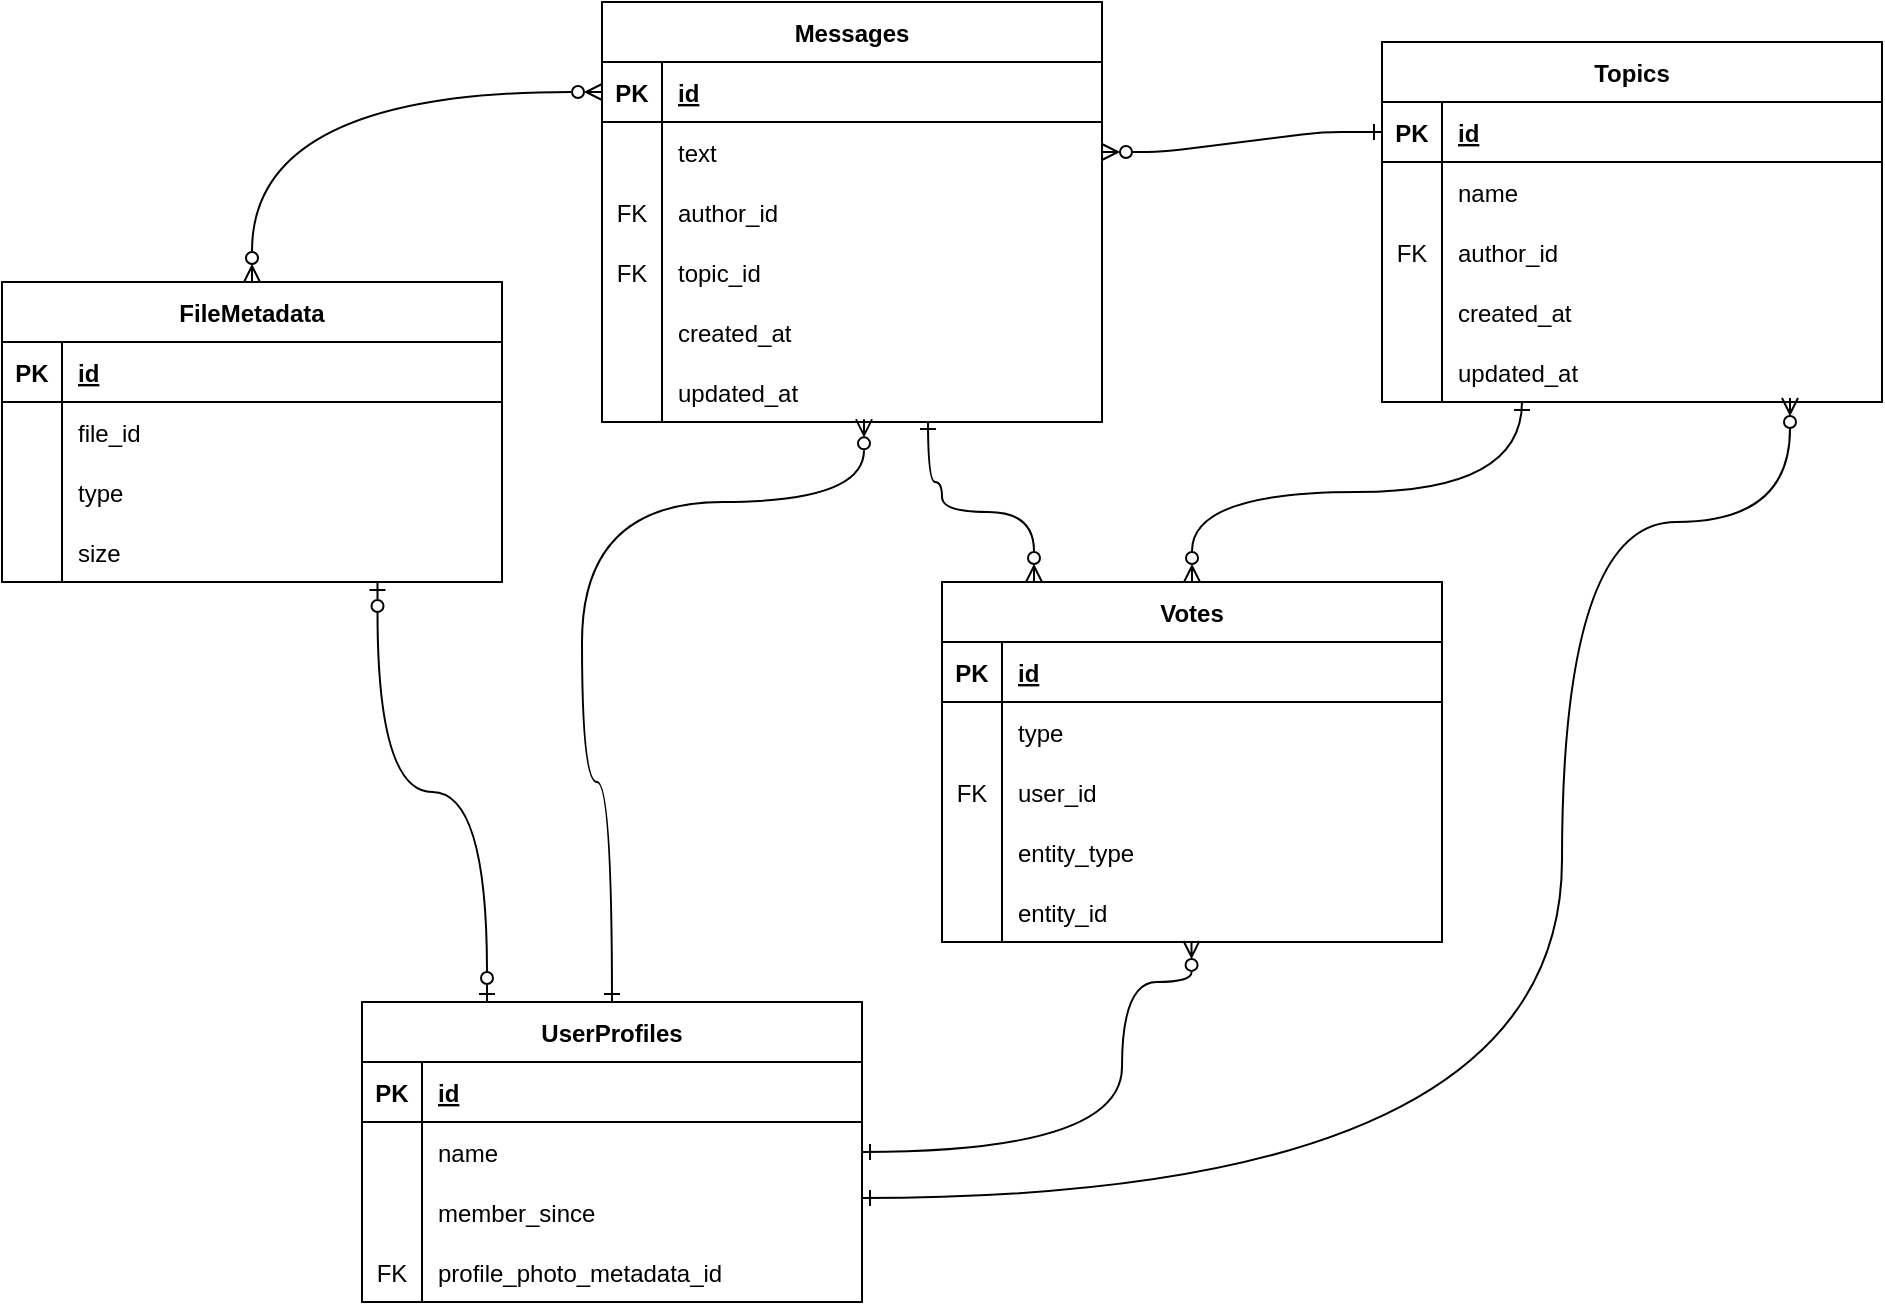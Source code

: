<mxfile version="24.7.12">
  <diagram id="R2lEEEUBdFMjLlhIrx00" name="Page-1">
    <mxGraphModel dx="1728" dy="915" grid="1" gridSize="10" guides="1" tooltips="1" connect="1" arrows="1" fold="1" page="1" pageScale="1" pageWidth="3300" pageHeight="4681" math="0" shadow="0" extFonts="Permanent Marker^https://fonts.googleapis.com/css?family=Permanent+Marker">
      <root>
        <mxCell id="0" />
        <mxCell id="1" parent="0" />
        <mxCell id="C-vyLk0tnHw3VtMMgP7b-2" value="Topics" style="shape=table;startSize=30;container=1;collapsible=1;childLayout=tableLayout;fixedRows=1;rowLines=0;fontStyle=1;align=center;resizeLast=1;" parent="1" vertex="1">
          <mxGeometry x="1250" y="390" width="250" height="180" as="geometry" />
        </mxCell>
        <mxCell id="C-vyLk0tnHw3VtMMgP7b-3" value="" style="shape=partialRectangle;collapsible=0;dropTarget=0;pointerEvents=0;fillColor=none;points=[[0,0.5],[1,0.5]];portConstraint=eastwest;top=0;left=0;right=0;bottom=1;" parent="C-vyLk0tnHw3VtMMgP7b-2" vertex="1">
          <mxGeometry y="30" width="250" height="30" as="geometry" />
        </mxCell>
        <mxCell id="C-vyLk0tnHw3VtMMgP7b-4" value="PK" style="shape=partialRectangle;overflow=hidden;connectable=0;fillColor=none;top=0;left=0;bottom=0;right=0;fontStyle=1;" parent="C-vyLk0tnHw3VtMMgP7b-3" vertex="1">
          <mxGeometry width="30" height="30" as="geometry">
            <mxRectangle width="30" height="30" as="alternateBounds" />
          </mxGeometry>
        </mxCell>
        <mxCell id="C-vyLk0tnHw3VtMMgP7b-5" value="id" style="shape=partialRectangle;overflow=hidden;connectable=0;fillColor=none;top=0;left=0;bottom=0;right=0;align=left;spacingLeft=6;fontStyle=5;" parent="C-vyLk0tnHw3VtMMgP7b-3" vertex="1">
          <mxGeometry x="30" width="220" height="30" as="geometry">
            <mxRectangle width="220" height="30" as="alternateBounds" />
          </mxGeometry>
        </mxCell>
        <mxCell id="C-vyLk0tnHw3VtMMgP7b-6" value="" style="shape=partialRectangle;collapsible=0;dropTarget=0;pointerEvents=0;fillColor=none;points=[[0,0.5],[1,0.5]];portConstraint=eastwest;top=0;left=0;right=0;bottom=0;" parent="C-vyLk0tnHw3VtMMgP7b-2" vertex="1">
          <mxGeometry y="60" width="250" height="30" as="geometry" />
        </mxCell>
        <mxCell id="C-vyLk0tnHw3VtMMgP7b-7" value="" style="shape=partialRectangle;overflow=hidden;connectable=0;fillColor=none;top=0;left=0;bottom=0;right=0;" parent="C-vyLk0tnHw3VtMMgP7b-6" vertex="1">
          <mxGeometry width="30" height="30" as="geometry">
            <mxRectangle width="30" height="30" as="alternateBounds" />
          </mxGeometry>
        </mxCell>
        <mxCell id="C-vyLk0tnHw3VtMMgP7b-8" value="name" style="shape=partialRectangle;overflow=hidden;connectable=0;fillColor=none;top=0;left=0;bottom=0;right=0;align=left;spacingLeft=6;" parent="C-vyLk0tnHw3VtMMgP7b-6" vertex="1">
          <mxGeometry x="30" width="220" height="30" as="geometry">
            <mxRectangle width="220" height="30" as="alternateBounds" />
          </mxGeometry>
        </mxCell>
        <mxCell id="-HFd7ye4Xrsbe5nb8Q9w-67" style="shape=partialRectangle;collapsible=0;dropTarget=0;pointerEvents=0;fillColor=none;points=[[0,0.5],[1,0.5]];portConstraint=eastwest;top=0;left=0;right=0;bottom=0;" parent="C-vyLk0tnHw3VtMMgP7b-2" vertex="1">
          <mxGeometry y="90" width="250" height="30" as="geometry" />
        </mxCell>
        <mxCell id="-HFd7ye4Xrsbe5nb8Q9w-68" value="FK" style="shape=partialRectangle;overflow=hidden;connectable=0;fillColor=none;top=0;left=0;bottom=0;right=0;" parent="-HFd7ye4Xrsbe5nb8Q9w-67" vertex="1">
          <mxGeometry width="30" height="30" as="geometry">
            <mxRectangle width="30" height="30" as="alternateBounds" />
          </mxGeometry>
        </mxCell>
        <mxCell id="-HFd7ye4Xrsbe5nb8Q9w-69" value="author_id" style="shape=partialRectangle;overflow=hidden;connectable=0;fillColor=none;top=0;left=0;bottom=0;right=0;align=left;spacingLeft=6;" parent="-HFd7ye4Xrsbe5nb8Q9w-67" vertex="1">
          <mxGeometry x="30" width="220" height="30" as="geometry">
            <mxRectangle width="220" height="30" as="alternateBounds" />
          </mxGeometry>
        </mxCell>
        <mxCell id="-HFd7ye4Xrsbe5nb8Q9w-70" style="shape=partialRectangle;collapsible=0;dropTarget=0;pointerEvents=0;fillColor=none;points=[[0,0.5],[1,0.5]];portConstraint=eastwest;top=0;left=0;right=0;bottom=0;" parent="C-vyLk0tnHw3VtMMgP7b-2" vertex="1">
          <mxGeometry y="120" width="250" height="30" as="geometry" />
        </mxCell>
        <mxCell id="-HFd7ye4Xrsbe5nb8Q9w-71" style="shape=partialRectangle;overflow=hidden;connectable=0;fillColor=none;top=0;left=0;bottom=0;right=0;" parent="-HFd7ye4Xrsbe5nb8Q9w-70" vertex="1">
          <mxGeometry width="30" height="30" as="geometry">
            <mxRectangle width="30" height="30" as="alternateBounds" />
          </mxGeometry>
        </mxCell>
        <mxCell id="-HFd7ye4Xrsbe5nb8Q9w-72" value="created_at" style="shape=partialRectangle;overflow=hidden;connectable=0;fillColor=none;top=0;left=0;bottom=0;right=0;align=left;spacingLeft=6;" parent="-HFd7ye4Xrsbe5nb8Q9w-70" vertex="1">
          <mxGeometry x="30" width="220" height="30" as="geometry">
            <mxRectangle width="220" height="30" as="alternateBounds" />
          </mxGeometry>
        </mxCell>
        <mxCell id="2AGEGQUQndmkBpZUd6RG-7" style="shape=partialRectangle;collapsible=0;dropTarget=0;pointerEvents=0;fillColor=none;points=[[0,0.5],[1,0.5]];portConstraint=eastwest;top=0;left=0;right=0;bottom=0;" vertex="1" parent="C-vyLk0tnHw3VtMMgP7b-2">
          <mxGeometry y="150" width="250" height="30" as="geometry" />
        </mxCell>
        <mxCell id="2AGEGQUQndmkBpZUd6RG-8" style="shape=partialRectangle;overflow=hidden;connectable=0;fillColor=none;top=0;left=0;bottom=0;right=0;" vertex="1" parent="2AGEGQUQndmkBpZUd6RG-7">
          <mxGeometry width="30" height="30" as="geometry">
            <mxRectangle width="30" height="30" as="alternateBounds" />
          </mxGeometry>
        </mxCell>
        <mxCell id="2AGEGQUQndmkBpZUd6RG-9" value="updated_at" style="shape=partialRectangle;overflow=hidden;connectable=0;fillColor=none;top=0;left=0;bottom=0;right=0;align=left;spacingLeft=6;" vertex="1" parent="2AGEGQUQndmkBpZUd6RG-7">
          <mxGeometry x="30" width="220" height="30" as="geometry">
            <mxRectangle width="220" height="30" as="alternateBounds" />
          </mxGeometry>
        </mxCell>
        <mxCell id="C-vyLk0tnHw3VtMMgP7b-13" value="Messages" style="shape=table;startSize=30;container=1;collapsible=1;childLayout=tableLayout;fixedRows=1;rowLines=0;fontStyle=1;align=center;resizeLast=1;" parent="1" vertex="1">
          <mxGeometry x="860" y="370" width="250" height="210" as="geometry" />
        </mxCell>
        <mxCell id="C-vyLk0tnHw3VtMMgP7b-14" value="" style="shape=partialRectangle;collapsible=0;dropTarget=0;pointerEvents=0;fillColor=none;points=[[0,0.5],[1,0.5]];portConstraint=eastwest;top=0;left=0;right=0;bottom=1;" parent="C-vyLk0tnHw3VtMMgP7b-13" vertex="1">
          <mxGeometry y="30" width="250" height="30" as="geometry" />
        </mxCell>
        <mxCell id="C-vyLk0tnHw3VtMMgP7b-15" value="PK" style="shape=partialRectangle;overflow=hidden;connectable=0;fillColor=none;top=0;left=0;bottom=0;right=0;fontStyle=1;" parent="C-vyLk0tnHw3VtMMgP7b-14" vertex="1">
          <mxGeometry width="30" height="30" as="geometry">
            <mxRectangle width="30" height="30" as="alternateBounds" />
          </mxGeometry>
        </mxCell>
        <mxCell id="C-vyLk0tnHw3VtMMgP7b-16" value="id" style="shape=partialRectangle;overflow=hidden;connectable=0;fillColor=none;top=0;left=0;bottom=0;right=0;align=left;spacingLeft=6;fontStyle=5;" parent="C-vyLk0tnHw3VtMMgP7b-14" vertex="1">
          <mxGeometry x="30" width="220" height="30" as="geometry">
            <mxRectangle width="220" height="30" as="alternateBounds" />
          </mxGeometry>
        </mxCell>
        <mxCell id="C-vyLk0tnHw3VtMMgP7b-17" value="" style="shape=partialRectangle;collapsible=0;dropTarget=0;pointerEvents=0;fillColor=none;points=[[0,0.5],[1,0.5]];portConstraint=eastwest;top=0;left=0;right=0;bottom=0;" parent="C-vyLk0tnHw3VtMMgP7b-13" vertex="1">
          <mxGeometry y="60" width="250" height="30" as="geometry" />
        </mxCell>
        <mxCell id="C-vyLk0tnHw3VtMMgP7b-18" value="" style="shape=partialRectangle;overflow=hidden;connectable=0;fillColor=none;top=0;left=0;bottom=0;right=0;" parent="C-vyLk0tnHw3VtMMgP7b-17" vertex="1">
          <mxGeometry width="30" height="30" as="geometry">
            <mxRectangle width="30" height="30" as="alternateBounds" />
          </mxGeometry>
        </mxCell>
        <mxCell id="C-vyLk0tnHw3VtMMgP7b-19" value="text" style="shape=partialRectangle;overflow=hidden;connectable=0;fillColor=none;top=0;left=0;bottom=0;right=0;align=left;spacingLeft=6;" parent="C-vyLk0tnHw3VtMMgP7b-17" vertex="1">
          <mxGeometry x="30" width="220" height="30" as="geometry">
            <mxRectangle width="220" height="30" as="alternateBounds" />
          </mxGeometry>
        </mxCell>
        <mxCell id="-HFd7ye4Xrsbe5nb8Q9w-61" style="shape=partialRectangle;collapsible=0;dropTarget=0;pointerEvents=0;fillColor=none;points=[[0,0.5],[1,0.5]];portConstraint=eastwest;top=0;left=0;right=0;bottom=0;" parent="C-vyLk0tnHw3VtMMgP7b-13" vertex="1">
          <mxGeometry y="90" width="250" height="30" as="geometry" />
        </mxCell>
        <mxCell id="-HFd7ye4Xrsbe5nb8Q9w-62" value="FK" style="shape=partialRectangle;overflow=hidden;connectable=0;fillColor=none;top=0;left=0;bottom=0;right=0;" parent="-HFd7ye4Xrsbe5nb8Q9w-61" vertex="1">
          <mxGeometry width="30" height="30" as="geometry">
            <mxRectangle width="30" height="30" as="alternateBounds" />
          </mxGeometry>
        </mxCell>
        <mxCell id="-HFd7ye4Xrsbe5nb8Q9w-63" value="author_id" style="shape=partialRectangle;overflow=hidden;connectable=0;fillColor=none;top=0;left=0;bottom=0;right=0;align=left;spacingLeft=6;" parent="-HFd7ye4Xrsbe5nb8Q9w-61" vertex="1">
          <mxGeometry x="30" width="220" height="30" as="geometry">
            <mxRectangle width="220" height="30" as="alternateBounds" />
          </mxGeometry>
        </mxCell>
        <mxCell id="-HFd7ye4Xrsbe5nb8Q9w-64" style="shape=partialRectangle;collapsible=0;dropTarget=0;pointerEvents=0;fillColor=none;points=[[0,0.5],[1,0.5]];portConstraint=eastwest;top=0;left=0;right=0;bottom=0;" parent="C-vyLk0tnHw3VtMMgP7b-13" vertex="1">
          <mxGeometry y="120" width="250" height="30" as="geometry" />
        </mxCell>
        <mxCell id="-HFd7ye4Xrsbe5nb8Q9w-65" value="FK" style="shape=partialRectangle;overflow=hidden;connectable=0;fillColor=none;top=0;left=0;bottom=0;right=0;" parent="-HFd7ye4Xrsbe5nb8Q9w-64" vertex="1">
          <mxGeometry width="30" height="30" as="geometry">
            <mxRectangle width="30" height="30" as="alternateBounds" />
          </mxGeometry>
        </mxCell>
        <mxCell id="-HFd7ye4Xrsbe5nb8Q9w-66" value="topic_id" style="shape=partialRectangle;overflow=hidden;connectable=0;fillColor=none;top=0;left=0;bottom=0;right=0;align=left;spacingLeft=6;" parent="-HFd7ye4Xrsbe5nb8Q9w-64" vertex="1">
          <mxGeometry x="30" width="220" height="30" as="geometry">
            <mxRectangle width="220" height="30" as="alternateBounds" />
          </mxGeometry>
        </mxCell>
        <mxCell id="2AGEGQUQndmkBpZUd6RG-4" style="shape=partialRectangle;collapsible=0;dropTarget=0;pointerEvents=0;fillColor=none;points=[[0,0.5],[1,0.5]];portConstraint=eastwest;top=0;left=0;right=0;bottom=0;" vertex="1" parent="C-vyLk0tnHw3VtMMgP7b-13">
          <mxGeometry y="150" width="250" height="30" as="geometry" />
        </mxCell>
        <mxCell id="2AGEGQUQndmkBpZUd6RG-5" style="shape=partialRectangle;overflow=hidden;connectable=0;fillColor=none;top=0;left=0;bottom=0;right=0;" vertex="1" parent="2AGEGQUQndmkBpZUd6RG-4">
          <mxGeometry width="30" height="30" as="geometry">
            <mxRectangle width="30" height="30" as="alternateBounds" />
          </mxGeometry>
        </mxCell>
        <mxCell id="2AGEGQUQndmkBpZUd6RG-6" value="created_at" style="shape=partialRectangle;overflow=hidden;connectable=0;fillColor=none;top=0;left=0;bottom=0;right=0;align=left;spacingLeft=6;" vertex="1" parent="2AGEGQUQndmkBpZUd6RG-4">
          <mxGeometry x="30" width="220" height="30" as="geometry">
            <mxRectangle width="220" height="30" as="alternateBounds" />
          </mxGeometry>
        </mxCell>
        <mxCell id="2AGEGQUQndmkBpZUd6RG-1" style="shape=partialRectangle;collapsible=0;dropTarget=0;pointerEvents=0;fillColor=none;points=[[0,0.5],[1,0.5]];portConstraint=eastwest;top=0;left=0;right=0;bottom=0;" vertex="1" parent="C-vyLk0tnHw3VtMMgP7b-13">
          <mxGeometry y="180" width="250" height="30" as="geometry" />
        </mxCell>
        <mxCell id="2AGEGQUQndmkBpZUd6RG-2" style="shape=partialRectangle;overflow=hidden;connectable=0;fillColor=none;top=0;left=0;bottom=0;right=0;" vertex="1" parent="2AGEGQUQndmkBpZUd6RG-1">
          <mxGeometry width="30" height="30" as="geometry">
            <mxRectangle width="30" height="30" as="alternateBounds" />
          </mxGeometry>
        </mxCell>
        <mxCell id="2AGEGQUQndmkBpZUd6RG-3" value="updated_at" style="shape=partialRectangle;overflow=hidden;connectable=0;fillColor=none;top=0;left=0;bottom=0;right=0;align=left;spacingLeft=6;" vertex="1" parent="2AGEGQUQndmkBpZUd6RG-1">
          <mxGeometry x="30" width="220" height="30" as="geometry">
            <mxRectangle width="220" height="30" as="alternateBounds" />
          </mxGeometry>
        </mxCell>
        <mxCell id="C-vyLk0tnHw3VtMMgP7b-12" value="" style="edgeStyle=entityRelationEdgeStyle;endArrow=ERone;startArrow=ERzeroToMany;endFill=0;startFill=0;" parent="1" source="C-vyLk0tnHw3VtMMgP7b-17" target="C-vyLk0tnHw3VtMMgP7b-3" edge="1">
          <mxGeometry width="100" height="100" relative="1" as="geometry">
            <mxPoint x="890" y="340" as="sourcePoint" />
            <mxPoint x="830" y="315" as="targetPoint" />
          </mxGeometry>
        </mxCell>
        <mxCell id="-HFd7ye4Xrsbe5nb8Q9w-12" value="FileMetadata" style="shape=table;startSize=30;container=1;collapsible=1;childLayout=tableLayout;fixedRows=1;rowLines=0;fontStyle=1;align=center;resizeLast=1;" parent="1" vertex="1">
          <mxGeometry x="560" y="510" width="250" height="150" as="geometry" />
        </mxCell>
        <mxCell id="-HFd7ye4Xrsbe5nb8Q9w-13" value="" style="shape=partialRectangle;collapsible=0;dropTarget=0;pointerEvents=0;fillColor=none;points=[[0,0.5],[1,0.5]];portConstraint=eastwest;top=0;left=0;right=0;bottom=1;" parent="-HFd7ye4Xrsbe5nb8Q9w-12" vertex="1">
          <mxGeometry y="30" width="250" height="30" as="geometry" />
        </mxCell>
        <mxCell id="-HFd7ye4Xrsbe5nb8Q9w-14" value="PK" style="shape=partialRectangle;overflow=hidden;connectable=0;fillColor=none;top=0;left=0;bottom=0;right=0;fontStyle=1;" parent="-HFd7ye4Xrsbe5nb8Q9w-13" vertex="1">
          <mxGeometry width="30" height="30" as="geometry">
            <mxRectangle width="30" height="30" as="alternateBounds" />
          </mxGeometry>
        </mxCell>
        <mxCell id="-HFd7ye4Xrsbe5nb8Q9w-15" value="id" style="shape=partialRectangle;overflow=hidden;connectable=0;fillColor=none;top=0;left=0;bottom=0;right=0;align=left;spacingLeft=6;fontStyle=5;" parent="-HFd7ye4Xrsbe5nb8Q9w-13" vertex="1">
          <mxGeometry x="30" width="220" height="30" as="geometry">
            <mxRectangle width="220" height="30" as="alternateBounds" />
          </mxGeometry>
        </mxCell>
        <mxCell id="-HFd7ye4Xrsbe5nb8Q9w-16" value="" style="shape=partialRectangle;collapsible=0;dropTarget=0;pointerEvents=0;fillColor=none;points=[[0,0.5],[1,0.5]];portConstraint=eastwest;top=0;left=0;right=0;bottom=0;" parent="-HFd7ye4Xrsbe5nb8Q9w-12" vertex="1">
          <mxGeometry y="60" width="250" height="30" as="geometry" />
        </mxCell>
        <mxCell id="-HFd7ye4Xrsbe5nb8Q9w-17" value="" style="shape=partialRectangle;overflow=hidden;connectable=0;fillColor=none;top=0;left=0;bottom=0;right=0;" parent="-HFd7ye4Xrsbe5nb8Q9w-16" vertex="1">
          <mxGeometry width="30" height="30" as="geometry">
            <mxRectangle width="30" height="30" as="alternateBounds" />
          </mxGeometry>
        </mxCell>
        <mxCell id="-HFd7ye4Xrsbe5nb8Q9w-18" value="file_id" style="shape=partialRectangle;overflow=hidden;connectable=0;fillColor=none;top=0;left=0;bottom=0;right=0;align=left;spacingLeft=6;" parent="-HFd7ye4Xrsbe5nb8Q9w-16" vertex="1">
          <mxGeometry x="30" width="220" height="30" as="geometry">
            <mxRectangle width="220" height="30" as="alternateBounds" />
          </mxGeometry>
        </mxCell>
        <mxCell id="-HFd7ye4Xrsbe5nb8Q9w-19" value="" style="shape=partialRectangle;collapsible=0;dropTarget=0;pointerEvents=0;fillColor=none;points=[[0,0.5],[1,0.5]];portConstraint=eastwest;top=0;left=0;right=0;bottom=0;" parent="-HFd7ye4Xrsbe5nb8Q9w-12" vertex="1">
          <mxGeometry y="90" width="250" height="30" as="geometry" />
        </mxCell>
        <mxCell id="-HFd7ye4Xrsbe5nb8Q9w-20" value="" style="shape=partialRectangle;overflow=hidden;connectable=0;fillColor=none;top=0;left=0;bottom=0;right=0;" parent="-HFd7ye4Xrsbe5nb8Q9w-19" vertex="1">
          <mxGeometry width="30" height="30" as="geometry">
            <mxRectangle width="30" height="30" as="alternateBounds" />
          </mxGeometry>
        </mxCell>
        <mxCell id="-HFd7ye4Xrsbe5nb8Q9w-21" value="type" style="shape=partialRectangle;overflow=hidden;connectable=0;fillColor=none;top=0;left=0;bottom=0;right=0;align=left;spacingLeft=6;" parent="-HFd7ye4Xrsbe5nb8Q9w-19" vertex="1">
          <mxGeometry x="30" width="220" height="30" as="geometry">
            <mxRectangle width="220" height="30" as="alternateBounds" />
          </mxGeometry>
        </mxCell>
        <mxCell id="-HFd7ye4Xrsbe5nb8Q9w-22" style="shape=partialRectangle;collapsible=0;dropTarget=0;pointerEvents=0;fillColor=none;points=[[0,0.5],[1,0.5]];portConstraint=eastwest;top=0;left=0;right=0;bottom=0;" parent="-HFd7ye4Xrsbe5nb8Q9w-12" vertex="1">
          <mxGeometry y="120" width="250" height="30" as="geometry" />
        </mxCell>
        <mxCell id="-HFd7ye4Xrsbe5nb8Q9w-23" style="shape=partialRectangle;overflow=hidden;connectable=0;fillColor=none;top=0;left=0;bottom=0;right=0;" parent="-HFd7ye4Xrsbe5nb8Q9w-22" vertex="1">
          <mxGeometry width="30" height="30" as="geometry">
            <mxRectangle width="30" height="30" as="alternateBounds" />
          </mxGeometry>
        </mxCell>
        <mxCell id="-HFd7ye4Xrsbe5nb8Q9w-24" value="size" style="shape=partialRectangle;overflow=hidden;connectable=0;fillColor=none;top=0;left=0;bottom=0;right=0;align=left;spacingLeft=6;" parent="-HFd7ye4Xrsbe5nb8Q9w-22" vertex="1">
          <mxGeometry x="30" width="220" height="30" as="geometry">
            <mxRectangle width="220" height="30" as="alternateBounds" />
          </mxGeometry>
        </mxCell>
        <mxCell id="-HFd7ye4Xrsbe5nb8Q9w-32" value="" style="fontSize=12;html=1;endArrow=ERzeroToMany;startArrow=ERzeroToMany;rounded=0;entryX=0;entryY=0.5;entryDx=0;entryDy=0;startFill=0;endFill=0;movable=1;resizable=1;rotatable=1;deletable=1;editable=1;locked=0;connectable=1;edgeStyle=orthogonalEdgeStyle;curved=1;" parent="1" source="-HFd7ye4Xrsbe5nb8Q9w-12" target="C-vyLk0tnHw3VtMMgP7b-14" edge="1">
          <mxGeometry width="100" height="100" relative="1" as="geometry">
            <mxPoint x="810" y="470" as="sourcePoint" />
            <mxPoint x="870" y="475" as="targetPoint" />
          </mxGeometry>
        </mxCell>
        <mxCell id="-HFd7ye4Xrsbe5nb8Q9w-49" value="" style="fontSize=12;html=1;endArrow=ERzeroToMany;startArrow=ERone;rounded=0;exitX=1;exitY=0.267;exitDx=0;exitDy=0;startFill=0;endFill=0;movable=1;resizable=1;rotatable=1;deletable=1;editable=1;locked=0;connectable=1;edgeStyle=orthogonalEdgeStyle;curved=1;entryX=0.816;entryY=0.933;entryDx=0;entryDy=0;entryPerimeter=0;exitPerimeter=0;" parent="1" source="2AGEGQUQndmkBpZUd6RG-17" target="2AGEGQUQndmkBpZUd6RG-7" edge="1">
          <mxGeometry width="100" height="100" relative="1" as="geometry">
            <mxPoint x="1250" y="777" as="sourcePoint" />
            <mxPoint x="1160" y="740" as="targetPoint" />
            <Array as="points">
              <mxPoint x="1340" y="968" />
              <mxPoint x="1340" y="630" />
              <mxPoint x="1454" y="630" />
            </Array>
          </mxGeometry>
        </mxCell>
        <mxCell id="-HFd7ye4Xrsbe5nb8Q9w-50" value="" style="fontSize=12;html=1;endArrow=ERzeroToOne;startArrow=ERzeroToOne;rounded=0;exitX=0.751;exitY=1;exitDx=0;exitDy=0;startFill=0;endFill=0;movable=1;resizable=1;rotatable=1;deletable=1;editable=1;locked=0;connectable=1;edgeStyle=orthogonalEdgeStyle;curved=1;exitPerimeter=0;entryX=0.25;entryY=0;entryDx=0;entryDy=0;" parent="1" source="-HFd7ye4Xrsbe5nb8Q9w-22" target="2AGEGQUQndmkBpZUd6RG-10" edge="1">
          <mxGeometry width="100" height="100" relative="1" as="geometry">
            <mxPoint x="750" y="644.5" as="sourcePoint" />
            <mxPoint x="1000" y="867.0" as="targetPoint" />
          </mxGeometry>
        </mxCell>
        <mxCell id="-HFd7ye4Xrsbe5nb8Q9w-51" value="" style="fontSize=12;html=1;endArrow=ERzeroToMany;startArrow=ERone;rounded=0;exitX=0.5;exitY=0;exitDx=0;exitDy=0;startFill=0;endFill=0;movable=1;resizable=1;rotatable=1;deletable=1;editable=1;locked=0;connectable=1;edgeStyle=orthogonalEdgeStyle;curved=1;entryX=0.524;entryY=0.956;entryDx=0;entryDy=0;entryPerimeter=0;" parent="1" source="2AGEGQUQndmkBpZUd6RG-10" target="2AGEGQUQndmkBpZUd6RG-1" edge="1">
          <mxGeometry width="100" height="100" relative="1" as="geometry">
            <mxPoint x="1125" y="732" as="sourcePoint" />
            <mxPoint x="1010" y="565" as="targetPoint" />
            <Array as="points">
              <mxPoint x="850" y="760" />
              <mxPoint x="850" y="620" />
              <mxPoint x="991" y="620" />
            </Array>
          </mxGeometry>
        </mxCell>
        <mxCell id="2AGEGQUQndmkBpZUd6RG-10" value="UserProfiles" style="shape=table;startSize=30;container=1;collapsible=1;childLayout=tableLayout;fixedRows=1;rowLines=0;fontStyle=1;align=center;resizeLast=1;" vertex="1" parent="1">
          <mxGeometry x="740" y="870" width="250" height="150" as="geometry" />
        </mxCell>
        <mxCell id="2AGEGQUQndmkBpZUd6RG-11" value="" style="shape=partialRectangle;collapsible=0;dropTarget=0;pointerEvents=0;fillColor=none;points=[[0,0.5],[1,0.5]];portConstraint=eastwest;top=0;left=0;right=0;bottom=1;" vertex="1" parent="2AGEGQUQndmkBpZUd6RG-10">
          <mxGeometry y="30" width="250" height="30" as="geometry" />
        </mxCell>
        <mxCell id="2AGEGQUQndmkBpZUd6RG-12" value="PK" style="shape=partialRectangle;overflow=hidden;connectable=0;fillColor=none;top=0;left=0;bottom=0;right=0;fontStyle=1;" vertex="1" parent="2AGEGQUQndmkBpZUd6RG-11">
          <mxGeometry width="30" height="30" as="geometry">
            <mxRectangle width="30" height="30" as="alternateBounds" />
          </mxGeometry>
        </mxCell>
        <mxCell id="2AGEGQUQndmkBpZUd6RG-13" value="id" style="shape=partialRectangle;overflow=hidden;connectable=0;fillColor=none;top=0;left=0;bottom=0;right=0;align=left;spacingLeft=6;fontStyle=5;" vertex="1" parent="2AGEGQUQndmkBpZUd6RG-11">
          <mxGeometry x="30" width="220" height="30" as="geometry">
            <mxRectangle width="220" height="30" as="alternateBounds" />
          </mxGeometry>
        </mxCell>
        <mxCell id="2AGEGQUQndmkBpZUd6RG-14" value="" style="shape=partialRectangle;collapsible=0;dropTarget=0;pointerEvents=0;fillColor=none;points=[[0,0.5],[1,0.5]];portConstraint=eastwest;top=0;left=0;right=0;bottom=0;" vertex="1" parent="2AGEGQUQndmkBpZUd6RG-10">
          <mxGeometry y="60" width="250" height="30" as="geometry" />
        </mxCell>
        <mxCell id="2AGEGQUQndmkBpZUd6RG-15" value="" style="shape=partialRectangle;overflow=hidden;connectable=0;fillColor=none;top=0;left=0;bottom=0;right=0;" vertex="1" parent="2AGEGQUQndmkBpZUd6RG-14">
          <mxGeometry width="30" height="30" as="geometry">
            <mxRectangle width="30" height="30" as="alternateBounds" />
          </mxGeometry>
        </mxCell>
        <mxCell id="2AGEGQUQndmkBpZUd6RG-16" value="name" style="shape=partialRectangle;overflow=hidden;connectable=0;fillColor=none;top=0;left=0;bottom=0;right=0;align=left;spacingLeft=6;" vertex="1" parent="2AGEGQUQndmkBpZUd6RG-14">
          <mxGeometry x="30" width="220" height="30" as="geometry">
            <mxRectangle width="220" height="30" as="alternateBounds" />
          </mxGeometry>
        </mxCell>
        <mxCell id="2AGEGQUQndmkBpZUd6RG-17" value="" style="shape=partialRectangle;collapsible=0;dropTarget=0;pointerEvents=0;fillColor=none;points=[[0,0.5],[1,0.5]];portConstraint=eastwest;top=0;left=0;right=0;bottom=0;" vertex="1" parent="2AGEGQUQndmkBpZUd6RG-10">
          <mxGeometry y="90" width="250" height="30" as="geometry" />
        </mxCell>
        <mxCell id="2AGEGQUQndmkBpZUd6RG-18" value="" style="shape=partialRectangle;overflow=hidden;connectable=0;fillColor=none;top=0;left=0;bottom=0;right=0;" vertex="1" parent="2AGEGQUQndmkBpZUd6RG-17">
          <mxGeometry width="30" height="30" as="geometry">
            <mxRectangle width="30" height="30" as="alternateBounds" />
          </mxGeometry>
        </mxCell>
        <mxCell id="2AGEGQUQndmkBpZUd6RG-19" value="member_since" style="shape=partialRectangle;overflow=hidden;connectable=0;fillColor=none;top=0;left=0;bottom=0;right=0;align=left;spacingLeft=6;" vertex="1" parent="2AGEGQUQndmkBpZUd6RG-17">
          <mxGeometry x="30" width="220" height="30" as="geometry">
            <mxRectangle width="220" height="30" as="alternateBounds" />
          </mxGeometry>
        </mxCell>
        <mxCell id="2AGEGQUQndmkBpZUd6RG-20" style="shape=partialRectangle;collapsible=0;dropTarget=0;pointerEvents=0;fillColor=none;points=[[0,0.5],[1,0.5]];portConstraint=eastwest;top=0;left=0;right=0;bottom=0;" vertex="1" parent="2AGEGQUQndmkBpZUd6RG-10">
          <mxGeometry y="120" width="250" height="30" as="geometry" />
        </mxCell>
        <mxCell id="2AGEGQUQndmkBpZUd6RG-21" value="FK" style="shape=partialRectangle;overflow=hidden;connectable=0;fillColor=none;top=0;left=0;bottom=0;right=0;" vertex="1" parent="2AGEGQUQndmkBpZUd6RG-20">
          <mxGeometry width="30" height="30" as="geometry">
            <mxRectangle width="30" height="30" as="alternateBounds" />
          </mxGeometry>
        </mxCell>
        <mxCell id="2AGEGQUQndmkBpZUd6RG-22" value="profile_photo_metadata_id" style="shape=partialRectangle;overflow=hidden;connectable=0;fillColor=none;top=0;left=0;bottom=0;right=0;align=left;spacingLeft=6;" vertex="1" parent="2AGEGQUQndmkBpZUd6RG-20">
          <mxGeometry x="30" width="220" height="30" as="geometry">
            <mxRectangle width="220" height="30" as="alternateBounds" />
          </mxGeometry>
        </mxCell>
        <mxCell id="2AGEGQUQndmkBpZUd6RG-23" value="Votes" style="shape=table;startSize=30;container=1;collapsible=1;childLayout=tableLayout;fixedRows=1;rowLines=0;fontStyle=1;align=center;resizeLast=1;" vertex="1" parent="1">
          <mxGeometry x="1030" y="660" width="250" height="180" as="geometry" />
        </mxCell>
        <mxCell id="2AGEGQUQndmkBpZUd6RG-24" value="" style="shape=partialRectangle;collapsible=0;dropTarget=0;pointerEvents=0;fillColor=none;points=[[0,0.5],[1,0.5]];portConstraint=eastwest;top=0;left=0;right=0;bottom=1;" vertex="1" parent="2AGEGQUQndmkBpZUd6RG-23">
          <mxGeometry y="30" width="250" height="30" as="geometry" />
        </mxCell>
        <mxCell id="2AGEGQUQndmkBpZUd6RG-25" value="PK" style="shape=partialRectangle;overflow=hidden;connectable=0;fillColor=none;top=0;left=0;bottom=0;right=0;fontStyle=1;" vertex="1" parent="2AGEGQUQndmkBpZUd6RG-24">
          <mxGeometry width="30" height="30" as="geometry">
            <mxRectangle width="30" height="30" as="alternateBounds" />
          </mxGeometry>
        </mxCell>
        <mxCell id="2AGEGQUQndmkBpZUd6RG-26" value="id" style="shape=partialRectangle;overflow=hidden;connectable=0;fillColor=none;top=0;left=0;bottom=0;right=0;align=left;spacingLeft=6;fontStyle=5;" vertex="1" parent="2AGEGQUQndmkBpZUd6RG-24">
          <mxGeometry x="30" width="220" height="30" as="geometry">
            <mxRectangle width="220" height="30" as="alternateBounds" />
          </mxGeometry>
        </mxCell>
        <mxCell id="2AGEGQUQndmkBpZUd6RG-27" value="" style="shape=partialRectangle;collapsible=0;dropTarget=0;pointerEvents=0;fillColor=none;points=[[0,0.5],[1,0.5]];portConstraint=eastwest;top=0;left=0;right=0;bottom=0;" vertex="1" parent="2AGEGQUQndmkBpZUd6RG-23">
          <mxGeometry y="60" width="250" height="30" as="geometry" />
        </mxCell>
        <mxCell id="2AGEGQUQndmkBpZUd6RG-28" value="" style="shape=partialRectangle;overflow=hidden;connectable=0;fillColor=none;top=0;left=0;bottom=0;right=0;" vertex="1" parent="2AGEGQUQndmkBpZUd6RG-27">
          <mxGeometry width="30" height="30" as="geometry">
            <mxRectangle width="30" height="30" as="alternateBounds" />
          </mxGeometry>
        </mxCell>
        <mxCell id="2AGEGQUQndmkBpZUd6RG-29" value="type" style="shape=partialRectangle;overflow=hidden;connectable=0;fillColor=none;top=0;left=0;bottom=0;right=0;align=left;spacingLeft=6;" vertex="1" parent="2AGEGQUQndmkBpZUd6RG-27">
          <mxGeometry x="30" width="220" height="30" as="geometry">
            <mxRectangle width="220" height="30" as="alternateBounds" />
          </mxGeometry>
        </mxCell>
        <mxCell id="2AGEGQUQndmkBpZUd6RG-30" style="shape=partialRectangle;collapsible=0;dropTarget=0;pointerEvents=0;fillColor=none;points=[[0,0.5],[1,0.5]];portConstraint=eastwest;top=0;left=0;right=0;bottom=0;" vertex="1" parent="2AGEGQUQndmkBpZUd6RG-23">
          <mxGeometry y="90" width="250" height="30" as="geometry" />
        </mxCell>
        <mxCell id="2AGEGQUQndmkBpZUd6RG-31" value="FK" style="shape=partialRectangle;overflow=hidden;connectable=0;fillColor=none;top=0;left=0;bottom=0;right=0;" vertex="1" parent="2AGEGQUQndmkBpZUd6RG-30">
          <mxGeometry width="30" height="30" as="geometry">
            <mxRectangle width="30" height="30" as="alternateBounds" />
          </mxGeometry>
        </mxCell>
        <mxCell id="2AGEGQUQndmkBpZUd6RG-32" value="user_id" style="shape=partialRectangle;overflow=hidden;connectable=0;fillColor=none;top=0;left=0;bottom=0;right=0;align=left;spacingLeft=6;" vertex="1" parent="2AGEGQUQndmkBpZUd6RG-30">
          <mxGeometry x="30" width="220" height="30" as="geometry">
            <mxRectangle width="220" height="30" as="alternateBounds" />
          </mxGeometry>
        </mxCell>
        <mxCell id="2AGEGQUQndmkBpZUd6RG-33" style="shape=partialRectangle;collapsible=0;dropTarget=0;pointerEvents=0;fillColor=none;points=[[0,0.5],[1,0.5]];portConstraint=eastwest;top=0;left=0;right=0;bottom=0;" vertex="1" parent="2AGEGQUQndmkBpZUd6RG-23">
          <mxGeometry y="120" width="250" height="30" as="geometry" />
        </mxCell>
        <mxCell id="2AGEGQUQndmkBpZUd6RG-34" value="" style="shape=partialRectangle;overflow=hidden;connectable=0;fillColor=none;top=0;left=0;bottom=0;right=0;" vertex="1" parent="2AGEGQUQndmkBpZUd6RG-33">
          <mxGeometry width="30" height="30" as="geometry">
            <mxRectangle width="30" height="30" as="alternateBounds" />
          </mxGeometry>
        </mxCell>
        <mxCell id="2AGEGQUQndmkBpZUd6RG-35" value="entity_type" style="shape=partialRectangle;overflow=hidden;connectable=0;fillColor=none;top=0;left=0;bottom=0;right=0;align=left;spacingLeft=6;" vertex="1" parent="2AGEGQUQndmkBpZUd6RG-33">
          <mxGeometry x="30" width="220" height="30" as="geometry">
            <mxRectangle width="220" height="30" as="alternateBounds" />
          </mxGeometry>
        </mxCell>
        <mxCell id="2AGEGQUQndmkBpZUd6RG-36" style="shape=partialRectangle;collapsible=0;dropTarget=0;pointerEvents=0;fillColor=none;points=[[0,0.5],[1,0.5]];portConstraint=eastwest;top=0;left=0;right=0;bottom=0;" vertex="1" parent="2AGEGQUQndmkBpZUd6RG-23">
          <mxGeometry y="150" width="250" height="30" as="geometry" />
        </mxCell>
        <mxCell id="2AGEGQUQndmkBpZUd6RG-37" value="" style="shape=partialRectangle;overflow=hidden;connectable=0;fillColor=none;top=0;left=0;bottom=0;right=0;" vertex="1" parent="2AGEGQUQndmkBpZUd6RG-36">
          <mxGeometry width="30" height="30" as="geometry">
            <mxRectangle width="30" height="30" as="alternateBounds" />
          </mxGeometry>
        </mxCell>
        <mxCell id="2AGEGQUQndmkBpZUd6RG-38" value="entity_id" style="shape=partialRectangle;overflow=hidden;connectable=0;fillColor=none;top=0;left=0;bottom=0;right=0;align=left;spacingLeft=6;" vertex="1" parent="2AGEGQUQndmkBpZUd6RG-36">
          <mxGeometry x="30" width="220" height="30" as="geometry">
            <mxRectangle width="220" height="30" as="alternateBounds" />
          </mxGeometry>
        </mxCell>
        <mxCell id="2AGEGQUQndmkBpZUd6RG-42" value="" style="edgeStyle=orthogonalEdgeStyle;endArrow=ERone;startArrow=ERzeroToMany;endFill=0;startFill=0;curved=1;entryX=0.28;entryY=1;entryDx=0;entryDy=0;entryPerimeter=0;" edge="1" parent="1" source="2AGEGQUQndmkBpZUd6RG-23" target="2AGEGQUQndmkBpZUd6RG-7">
          <mxGeometry width="100" height="100" relative="1" as="geometry">
            <mxPoint x="1220" y="615" as="sourcePoint" />
            <mxPoint x="1360" y="885" as="targetPoint" />
          </mxGeometry>
        </mxCell>
        <mxCell id="2AGEGQUQndmkBpZUd6RG-43" value="" style="edgeStyle=orthogonalEdgeStyle;endArrow=ERone;startArrow=ERzeroToMany;endFill=0;startFill=0;exitX=0.499;exitY=0.982;exitDx=0;exitDy=0;exitPerimeter=0;entryX=1;entryY=0.5;entryDx=0;entryDy=0;curved=1;" edge="1" parent="1" source="2AGEGQUQndmkBpZUd6RG-36" target="2AGEGQUQndmkBpZUd6RG-14">
          <mxGeometry width="100" height="100" relative="1" as="geometry">
            <mxPoint x="1450" y="580" as="sourcePoint" />
            <mxPoint x="1590" y="850" as="targetPoint" />
            <Array as="points">
              <mxPoint x="1155" y="860" />
              <mxPoint x="1120" y="860" />
              <mxPoint x="1120" y="945" />
            </Array>
          </mxGeometry>
        </mxCell>
        <mxCell id="2AGEGQUQndmkBpZUd6RG-44" value="" style="edgeStyle=orthogonalEdgeStyle;endArrow=ERone;startArrow=ERzeroToMany;endFill=0;startFill=0;curved=1;exitX=0.184;exitY=0;exitDx=0;exitDy=0;exitPerimeter=0;entryX=0.652;entryY=0.983;entryDx=0;entryDy=0;entryPerimeter=0;" edge="1" parent="1" source="2AGEGQUQndmkBpZUd6RG-23" target="2AGEGQUQndmkBpZUd6RG-1">
          <mxGeometry width="100" height="100" relative="1" as="geometry">
            <mxPoint x="1660" y="570" as="sourcePoint" />
            <mxPoint x="1800" y="840" as="targetPoint" />
            <Array as="points">
              <mxPoint x="1076" y="625" />
              <mxPoint x="1030" y="625" />
              <mxPoint x="1030" y="610" />
              <mxPoint x="1023" y="610" />
            </Array>
          </mxGeometry>
        </mxCell>
      </root>
    </mxGraphModel>
  </diagram>
</mxfile>
